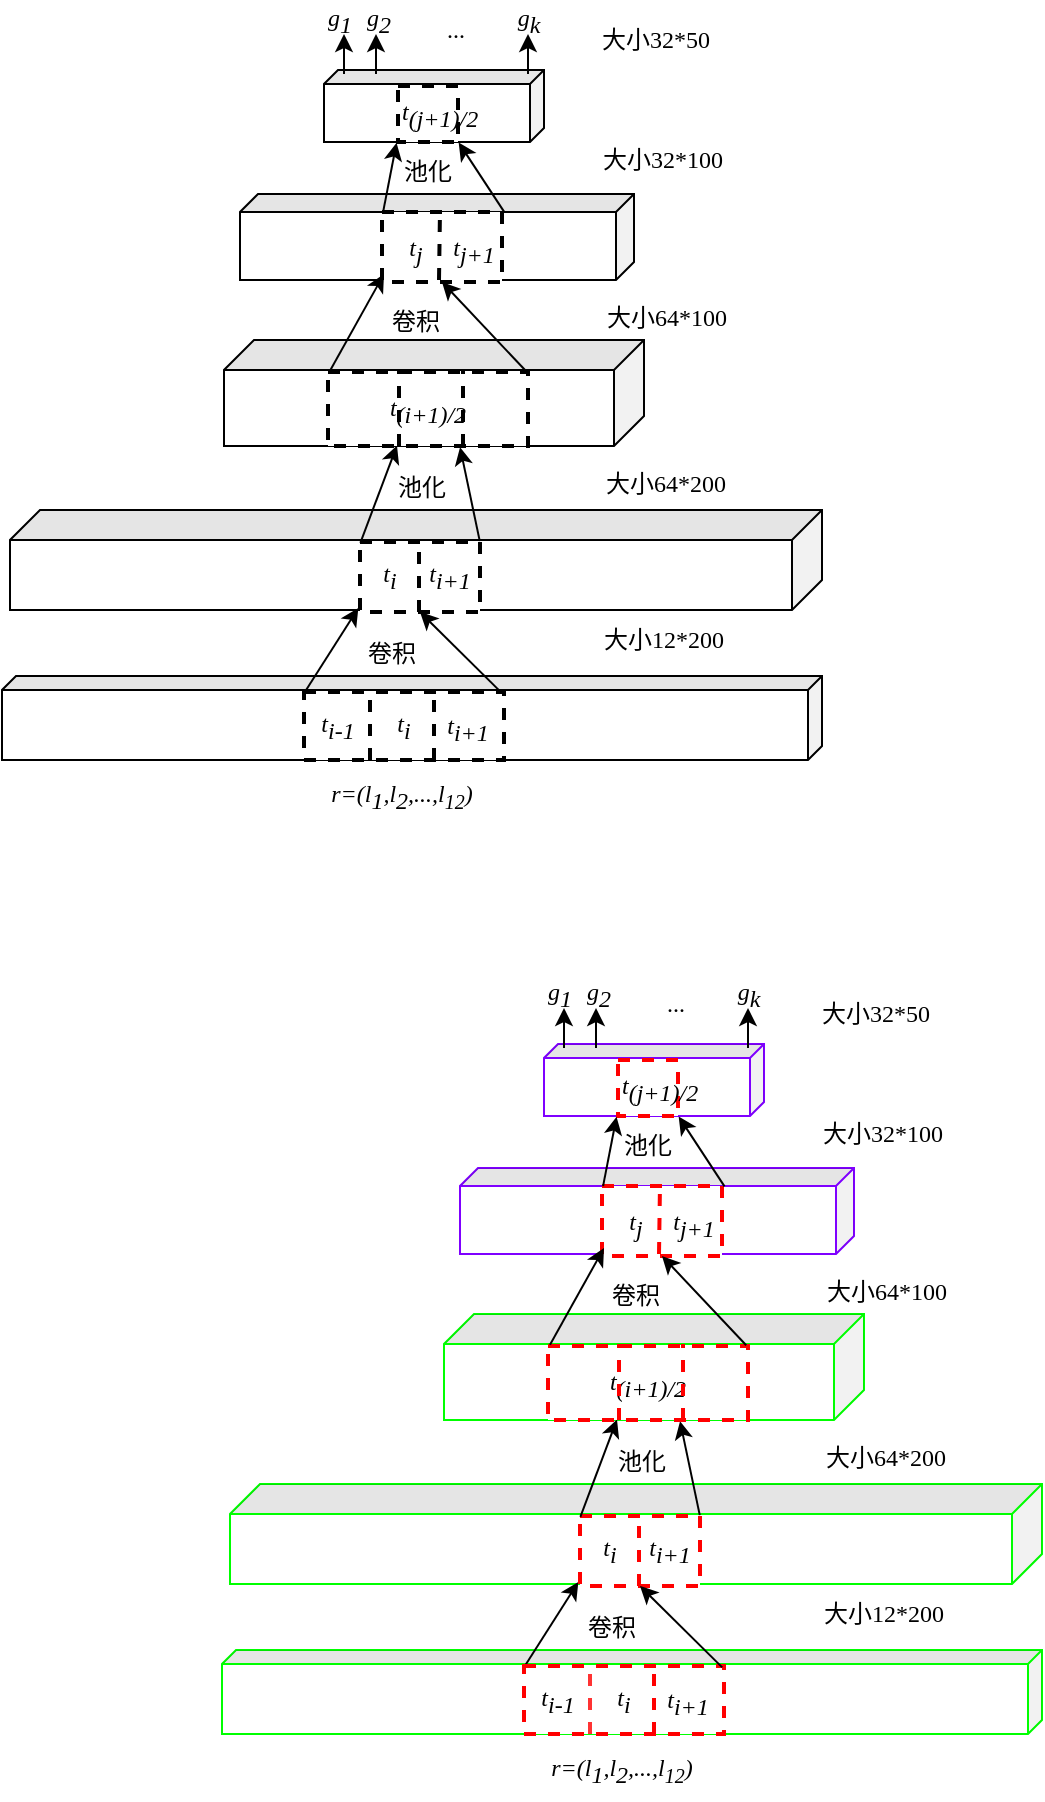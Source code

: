 <mxfile version="12.3.0" type="github" pages="1">
  <diagram id="xomN25JMLdnJ_QrAI-wc" name="Page-1">
    <mxGraphModel dx="760" dy="459" grid="1" gridSize="10" guides="1" tooltips="1" connect="1" arrows="1" fold="1" page="1" pageScale="1" pageWidth="827" pageHeight="1169" math="0" shadow="0">
      <root>
        <mxCell id="0"/>
        <mxCell id="1" parent="0"/>
        <mxCell id="jfBKxEfQu9cr7d7Tc6k2-1" value="" style="shape=cube;whiteSpace=wrap;html=1;boundedLbl=1;backgroundOutline=1;darkOpacity=0.05;darkOpacity2=0.1;direction=south;size=7;fontFamily=Times New Roman;strokeColor=#000000;fontSize=12;" parent="1" vertex="1">
          <mxGeometry x="190" y="591" width="410" height="42" as="geometry"/>
        </mxCell>
        <mxCell id="jfBKxEfQu9cr7d7Tc6k2-2" value="" style="shape=cube;whiteSpace=wrap;html=1;boundedLbl=1;backgroundOutline=1;darkOpacity=0.05;darkOpacity2=0.1;direction=south;size=15;fontFamily=Times New Roman;strokeColor=#000000;fontSize=12;" parent="1" vertex="1">
          <mxGeometry x="194" y="508" width="406" height="50" as="geometry"/>
        </mxCell>
        <mxCell id="jfBKxEfQu9cr7d7Tc6k2-3" value="" style="endArrow=classic;html=1;fontFamily=Times New Roman;exitX=-0.003;exitY=0.033;exitDx=0;exitDy=0;exitPerimeter=0;entryX=0.98;entryY=0.571;entryDx=0;entryDy=0;entryPerimeter=0;fontSize=12;strokeColor=#000000;" parent="1" edge="1" target="jfBKxEfQu9cr7d7Tc6k2-2" source="jfBKxEfQu9cr7d7Tc6k2-5">
          <mxGeometry width="50" height="50" relative="1" as="geometry">
            <mxPoint x="341.2" y="616.884" as="sourcePoint"/>
            <mxPoint x="370" y="569" as="targetPoint"/>
          </mxGeometry>
        </mxCell>
        <mxCell id="jfBKxEfQu9cr7d7Tc6k2-5" value="&lt;i style=&quot;font-size: 12px;&quot;&gt;t&lt;sub style=&quot;font-size: 12px;&quot;&gt;i&lt;/sub&gt;&lt;/i&gt;" style="rounded=0;whiteSpace=wrap;html=1;dashed=1;fontFamily=Times New Roman;fontSize=12;strokeColor=#000000;strokeWidth=2;" parent="1" vertex="1">
          <mxGeometry x="341" y="599" width="100" height="34" as="geometry"/>
        </mxCell>
        <mxCell id="jfBKxEfQu9cr7d7Tc6k2-18" value="&lt;font style=&quot;font-size: 12px;&quot;&gt;卷积&lt;/font&gt;" style="text;html=1;resizable=0;points=[];autosize=1;align=left;verticalAlign=top;spacingTop=-4;fontFamily=Times New Roman;fontSize=12;strokeColor=none;" parent="1" vertex="1">
          <mxGeometry x="371" y="570" width="40" height="10" as="geometry"/>
        </mxCell>
        <mxCell id="jfBKxEfQu9cr7d7Tc6k2-20" value="" style="shape=cube;whiteSpace=wrap;html=1;boundedLbl=1;backgroundOutline=1;darkOpacity=0.05;darkOpacity2=0.1;direction=south;size=15;fontFamily=Times New Roman;fontSize=12;strokeColor=#000000;" parent="1" vertex="1">
          <mxGeometry x="301" y="423" width="210" height="53" as="geometry"/>
        </mxCell>
        <mxCell id="jfBKxEfQu9cr7d7Tc6k2-22" value="" style="rounded=0;whiteSpace=wrap;html=1;dashed=1;fontFamily=Times New Roman;fontSize=12;strokeColor=#000000;strokeWidth=2;" parent="1" vertex="1">
          <mxGeometry x="369" y="524" width="60" height="35" as="geometry"/>
        </mxCell>
        <mxCell id="jfBKxEfQu9cr7d7Tc6k2-23" value="" style="endArrow=none;dashed=1;html=1;fontFamily=Times New Roman;fontSize=12;strokeColor=#000000;strokeWidth=2;" parent="1" edge="1">
          <mxGeometry width="50" height="50" relative="1" as="geometry">
            <mxPoint x="398.5" y="559" as="sourcePoint"/>
            <mxPoint x="398.5" y="524" as="targetPoint"/>
          </mxGeometry>
        </mxCell>
        <mxCell id="jfBKxEfQu9cr7d7Tc6k2-27" value="&lt;font style=&quot;font-size: 12px;&quot;&gt;池化&lt;/font&gt;" style="text;html=1;resizable=0;points=[];autosize=1;align=left;verticalAlign=top;spacingTop=-4;fontFamily=Times New Roman;fontSize=12;strokeColor=none;" parent="1" vertex="1">
          <mxGeometry x="385.5" y="487" width="40" height="10" as="geometry"/>
        </mxCell>
        <mxCell id="jfBKxEfQu9cr7d7Tc6k2-28" value="&lt;i style=&quot;font-size: 12px;&quot;&gt;t&lt;sub style=&quot;font-size: 12px;&quot;&gt;i-1&lt;/sub&gt;&lt;/i&gt;" style="text;html=1;strokeColor=none;fillColor=none;align=center;verticalAlign=middle;whiteSpace=wrap;rounded=0;dashed=1;fontFamily=Times New Roman;fontSize=12;" parent="1" vertex="1">
          <mxGeometry x="337.5" y="606" width="40" height="20" as="geometry"/>
        </mxCell>
        <mxCell id="jfBKxEfQu9cr7d7Tc6k2-34" value="&lt;i style=&quot;font-size: 12px;&quot;&gt;t&lt;sub style=&quot;font-size: 12px;&quot;&gt;i&lt;/sub&gt;&lt;/i&gt;" style="text;html=1;strokeColor=none;fillColor=none;align=center;verticalAlign=middle;whiteSpace=wrap;rounded=0;dashed=1;fontFamily=Times New Roman;fontSize=12;" parent="1" vertex="1">
          <mxGeometry x="379" y="531" width="10" height="20" as="geometry"/>
        </mxCell>
        <mxCell id="GcitMClPT5unUkETLewl-24" value="&lt;i style=&quot;font-size: 12px;&quot;&gt;t&lt;sub style=&quot;font-size: 12px;&quot;&gt;i+1&lt;/sub&gt;&lt;/i&gt;" style="text;html=1;strokeColor=none;fillColor=none;align=center;verticalAlign=middle;whiteSpace=wrap;rounded=0;dashed=1;fontFamily=Times New Roman;fontSize=12;" parent="1" vertex="1">
          <mxGeometry x="409" y="531" width="10" height="20" as="geometry"/>
        </mxCell>
        <mxCell id="jfBKxEfQu9cr7d7Tc6k2-53" value="&lt;font style=&quot;font-size: 12px&quot;&gt;&lt;font style=&quot;font-size: 12px&quot;&gt;&lt;i style=&quot;font-size: 12px&quot;&gt;&lt;span style=&quot;font-size: 12px&quot;&gt;&amp;nbsp;r=(l&lt;/span&gt;&lt;sub style=&quot;font-size: 12px&quot;&gt;1&lt;/sub&gt;&lt;span style=&quot;font-size: 12px&quot;&gt;,l&lt;/span&gt;&lt;sub style=&quot;font-size: 12px&quot;&gt;2&lt;/sub&gt;&lt;span style=&quot;font-size: 12px&quot;&gt;,...,l&lt;/span&gt;&lt;span style=&quot;font-size: 12px&quot;&gt;&lt;sub&gt;12&lt;/sub&gt;&lt;/span&gt;&lt;/i&gt;&lt;/font&gt;&lt;i style=&quot;font-size: 12px&quot;&gt;)&lt;/i&gt;&lt;/font&gt;" style="text;html=1;strokeColor=none;fillColor=none;align=center;verticalAlign=middle;whiteSpace=wrap;rounded=0;dashed=1;fontFamily=Times New Roman;fontSize=12;" parent="1" vertex="1">
          <mxGeometry x="293.5" y="635" width="189" height="31" as="geometry"/>
        </mxCell>
        <mxCell id="GcitMClPT5unUkETLewl-4" value="" style="endArrow=none;dashed=1;html=1;entryX=0.3;entryY=0;entryDx=0;entryDy=0;entryPerimeter=0;exitX=0.307;exitY=1.035;exitDx=0;exitDy=0;exitPerimeter=0;fontFamily=Times New Roman;fontSize=12;strokeColor=#000000;strokeWidth=2;" parent="1" edge="1">
          <mxGeometry width="50" height="50" relative="1" as="geometry">
            <mxPoint x="374" y="633" as="sourcePoint"/>
            <mxPoint x="374" y="598" as="targetPoint"/>
          </mxGeometry>
        </mxCell>
        <mxCell id="GcitMClPT5unUkETLewl-5" value="" style="endArrow=none;dashed=1;html=1;entryX=0.3;entryY=0;entryDx=0;entryDy=0;entryPerimeter=0;fontFamily=Times New Roman;fontSize=12;strokeColor=#000000;strokeWidth=2;" parent="1" edge="1">
          <mxGeometry width="50" height="50" relative="1" as="geometry">
            <mxPoint x="406" y="633" as="sourcePoint"/>
            <mxPoint x="406" y="598" as="targetPoint"/>
          </mxGeometry>
        </mxCell>
        <mxCell id="GcitMClPT5unUkETLewl-14" value="" style="endArrow=classic;html=1;fontFamily=Times New Roman;entryX=0.5;entryY=1;entryDx=0;entryDy=0;exitX=0.991;exitY=0.02;exitDx=0;exitDy=0;exitPerimeter=0;fontSize=12;strokeColor=#000000;" parent="1" source="jfBKxEfQu9cr7d7Tc6k2-5" target="jfBKxEfQu9cr7d7Tc6k2-22" edge="1">
          <mxGeometry width="50" height="50" relative="1" as="geometry">
            <mxPoint x="440" y="607" as="sourcePoint"/>
            <mxPoint x="381" y="579" as="targetPoint"/>
          </mxGeometry>
        </mxCell>
        <mxCell id="GcitMClPT5unUkETLewl-15" value="" style="endArrow=classic;html=1;fillColor=#ffffff;fontFamily=Times New Roman;fontSize=12;entryX=0.345;entryY=0.992;entryDx=0;entryDy=0;entryPerimeter=0;exitX=0.003;exitY=0.012;exitDx=0;exitDy=0;exitPerimeter=0;strokeColor=#000000;" parent="1" target="GcitMClPT5unUkETLewl-33" edge="1" source="jfBKxEfQu9cr7d7Tc6k2-22">
          <mxGeometry width="50" height="50" relative="1" as="geometry">
            <mxPoint x="369" y="526" as="sourcePoint"/>
            <mxPoint x="386" y="476" as="targetPoint"/>
          </mxGeometry>
        </mxCell>
        <mxCell id="GcitMClPT5unUkETLewl-16" value="" style="endArrow=classic;html=1;fillColor=#ffffff;fontFamily=Times New Roman;fontSize=12;entryX=1.011;entryY=0.438;entryDx=0;entryDy=0;entryPerimeter=0;exitX=0.998;exitY=-0.012;exitDx=0;exitDy=0;exitPerimeter=0;strokeColor=#000000;" parent="1" source="jfBKxEfQu9cr7d7Tc6k2-22" target="jfBKxEfQu9cr7d7Tc6k2-20" edge="1">
          <mxGeometry width="50" height="50" relative="1" as="geometry">
            <mxPoint x="520" y="516" as="sourcePoint"/>
            <mxPoint x="570" y="466" as="targetPoint"/>
          </mxGeometry>
        </mxCell>
        <mxCell id="GcitMClPT5unUkETLewl-26" value="&lt;i style=&quot;font-size: 12px;&quot;&gt;t&lt;sub style=&quot;font-size: 12px;&quot;&gt;i+1&lt;/sub&gt;&lt;/i&gt;" style="text;html=1;strokeColor=none;fillColor=none;align=center;verticalAlign=middle;whiteSpace=wrap;rounded=0;dashed=1;fontFamily=Times New Roman;fontSize=12;" parent="1" vertex="1">
          <mxGeometry x="418" y="607" width="10" height="20" as="geometry"/>
        </mxCell>
        <mxCell id="GcitMClPT5unUkETLewl-31" value="" style="shape=cube;whiteSpace=wrap;html=1;boundedLbl=1;backgroundOutline=1;darkOpacity=0.05;darkOpacity2=0.1;direction=south;size=9;fontFamily=Times New Roman;strokeColor=#000000;fontSize=12;" parent="1" vertex="1">
          <mxGeometry x="309" y="350" width="197" height="43" as="geometry"/>
        </mxCell>
        <mxCell id="GcitMClPT5unUkETLewl-32" value="" style="shape=cube;whiteSpace=wrap;html=1;boundedLbl=1;backgroundOutline=1;darkOpacity=0.05;darkOpacity2=0.1;direction=south;size=7;fontFamily=Times New Roman;strokeColor=#000000;fontSize=12;" parent="1" vertex="1">
          <mxGeometry x="351" y="288" width="110" height="36" as="geometry"/>
        </mxCell>
        <mxCell id="GcitMClPT5unUkETLewl-33" value="&lt;i style=&quot;font-size: 12px;&quot;&gt;t&lt;/i&gt;&lt;i style=&quot;font-size: 12px;&quot;&gt;&lt;sub style=&quot;font-size: 12px;&quot;&gt;(i+1)/2&lt;/sub&gt;&lt;/i&gt;" style="rounded=0;whiteSpace=wrap;html=1;dashed=1;fontFamily=Times New Roman;fontSize=12;strokeColor=#000000;strokeWidth=2;" parent="1" vertex="1">
          <mxGeometry x="353" y="439" width="100" height="37" as="geometry"/>
        </mxCell>
        <mxCell id="GcitMClPT5unUkETLewl-35" value="" style="endArrow=none;dashed=1;html=1;entryX=0.3;entryY=0;entryDx=0;entryDy=0;entryPerimeter=0;exitX=0.307;exitY=1.035;exitDx=0;exitDy=0;exitPerimeter=0;fontFamily=Times New Roman;fontSize=12;strokeColor=#000000;strokeWidth=2;" parent="1" edge="1">
          <mxGeometry width="50" height="50" relative="1" as="geometry">
            <mxPoint x="388.5" y="476" as="sourcePoint"/>
            <mxPoint x="388.5" y="438" as="targetPoint"/>
          </mxGeometry>
        </mxCell>
        <mxCell id="GcitMClPT5unUkETLewl-36" value="" style="endArrow=none;dashed=1;html=1;entryX=0.3;entryY=0;entryDx=0;entryDy=0;entryPerimeter=0;exitX=0.307;exitY=1.035;exitDx=0;exitDy=0;exitPerimeter=0;fontFamily=Times New Roman;fontSize=12;strokeColor=#000000;strokeWidth=2;" parent="1" edge="1">
          <mxGeometry width="50" height="50" relative="1" as="geometry">
            <mxPoint x="420.5" y="476" as="sourcePoint"/>
            <mxPoint x="420.5" y="438" as="targetPoint"/>
          </mxGeometry>
        </mxCell>
        <mxCell id="GcitMClPT5unUkETLewl-39" value="" style="rounded=0;whiteSpace=wrap;html=1;dashed=1;fontFamily=Times New Roman;fontSize=12;strokeColor=#000000;strokeWidth=2;" parent="1" vertex="1">
          <mxGeometry x="380" y="359" width="60" height="35" as="geometry"/>
        </mxCell>
        <mxCell id="GcitMClPT5unUkETLewl-40" value="" style="endArrow=none;dashed=1;html=1;exitX=0.307;exitY=1.035;exitDx=0;exitDy=0;exitPerimeter=0;fontFamily=Times New Roman;fontSize=12;strokeColor=#000000;strokeWidth=2;" parent="1" edge="1">
          <mxGeometry width="50" height="50" relative="1" as="geometry">
            <mxPoint x="408.5" y="393" as="sourcePoint"/>
            <mxPoint x="409" y="358" as="targetPoint"/>
          </mxGeometry>
        </mxCell>
        <mxCell id="GcitMClPT5unUkETLewl-42" value="" style="rounded=0;whiteSpace=wrap;html=1;dashed=1;fontFamily=Times New Roman;fontSize=12;strokeColor=#000000;strokeWidth=2;" parent="1" vertex="1">
          <mxGeometry x="388" y="296" width="30" height="28" as="geometry"/>
        </mxCell>
        <mxCell id="GcitMClPT5unUkETLewl-43" value="" style="endArrow=classic;html=1;strokeColor=#000000;strokeWidth=1;fillColor=#ffffff;fontFamily=Times New Roman;fontSize=12;exitX=0.01;exitY=-0.017;exitDx=0;exitDy=0;exitPerimeter=0;" parent="1" edge="1" source="GcitMClPT5unUkETLewl-33">
          <mxGeometry width="50" height="50" relative="1" as="geometry">
            <mxPoint x="355" y="453" as="sourcePoint"/>
            <mxPoint x="381" y="390" as="targetPoint"/>
          </mxGeometry>
        </mxCell>
        <mxCell id="GcitMClPT5unUkETLewl-44" value="" style="endArrow=classic;html=1;strokeColor=#000000;strokeWidth=1;fillColor=#ffffff;fontFamily=Times New Roman;fontSize=12;entryX=0.5;entryY=1;entryDx=0;entryDy=0;exitX=0.991;exitY=-0.01;exitDx=0;exitDy=0;exitPerimeter=0;" parent="1" source="GcitMClPT5unUkETLewl-33" target="GcitMClPT5unUkETLewl-39" edge="1">
          <mxGeometry width="50" height="50" relative="1" as="geometry">
            <mxPoint x="456" y="454" as="sourcePoint"/>
            <mxPoint x="260" y="390" as="targetPoint"/>
          </mxGeometry>
        </mxCell>
        <mxCell id="GcitMClPT5unUkETLewl-45" value="" style="endArrow=classic;html=1;strokeColor=#000000;strokeWidth=1;fillColor=#ffffff;fontFamily=Times New Roman;fontSize=12;exitX=0.009;exitY=0.001;exitDx=0;exitDy=0;exitPerimeter=0;entryX=-0.024;entryY=1.013;entryDx=0;entryDy=0;entryPerimeter=0;" parent="1" source="GcitMClPT5unUkETLewl-39" target="GcitMClPT5unUkETLewl-42" edge="1">
          <mxGeometry width="50" height="50" relative="1" as="geometry">
            <mxPoint x="510" y="360" as="sourcePoint"/>
            <mxPoint x="560" y="310" as="targetPoint"/>
          </mxGeometry>
        </mxCell>
        <mxCell id="GcitMClPT5unUkETLewl-46" value="" style="endArrow=classic;html=1;strokeColor=#000000;strokeWidth=1;fillColor=#ffffff;fontFamily=Times New Roman;fontSize=12;exitX=1.021;exitY=0.006;exitDx=0;exitDy=0;exitPerimeter=0;entryX=1.007;entryY=0.388;entryDx=0;entryDy=0;entryPerimeter=0;" parent="1" source="GcitMClPT5unUkETLewl-39" target="GcitMClPT5unUkETLewl-32" edge="1">
          <mxGeometry width="50" height="50" relative="1" as="geometry">
            <mxPoint x="560" y="400" as="sourcePoint"/>
            <mxPoint x="610" y="350" as="targetPoint"/>
          </mxGeometry>
        </mxCell>
        <mxCell id="GcitMClPT5unUkETLewl-47" value="&lt;font style=&quot;font-size: 12px;&quot;&gt;卷积&lt;/font&gt;" style="text;html=1;resizable=0;points=[];autosize=1;align=left;verticalAlign=top;spacingTop=-4;fontFamily=Times New Roman;fontSize=12;strokeColor=none;" parent="1" vertex="1">
          <mxGeometry x="382.5" y="404" width="40" height="10" as="geometry"/>
        </mxCell>
        <mxCell id="GcitMClPT5unUkETLewl-48" value="&lt;font style=&quot;font-size: 12px;&quot;&gt;池化&lt;/font&gt;" style="text;html=1;resizable=0;points=[];autosize=1;align=left;verticalAlign=top;spacingTop=-4;fontFamily=Times New Roman;fontSize=12;strokeColor=none;" parent="1" vertex="1">
          <mxGeometry x="388.5" y="329" width="40" height="10" as="geometry"/>
        </mxCell>
        <mxCell id="GcitMClPT5unUkETLewl-51" value="&lt;font style=&quot;font-size: 12px;&quot;&gt;大小64*200&lt;/font&gt;" style="text;html=1;strokeColor=none;fillColor=none;align=center;verticalAlign=middle;whiteSpace=wrap;rounded=0;shadow=0;glass=0;comic=0;labelBackgroundColor=none;fontFamily=Times New Roman;fontSize=12;" parent="1" vertex="1">
          <mxGeometry x="491" y="477.5" width="62" height="35" as="geometry"/>
        </mxCell>
        <mxCell id="GcitMClPT5unUkETLewl-53" value="&lt;i style=&quot;font-size: 12px;&quot;&gt;t&lt;sub style=&quot;font-size: 12px;&quot;&gt;j&lt;/sub&gt;&lt;/i&gt;" style="text;html=1;strokeColor=none;fillColor=none;align=center;verticalAlign=middle;whiteSpace=wrap;rounded=0;shadow=0;glass=0;comic=0;labelBackgroundColor=none;fontFamily=Times New Roman;fontSize=12;" parent="1" vertex="1">
          <mxGeometry x="381.5" y="367.5" width="30" height="20" as="geometry"/>
        </mxCell>
        <mxCell id="GcitMClPT5unUkETLewl-54" value="&lt;i style=&quot;font-size: 12px;&quot;&gt;t&lt;sub style=&quot;font-size: 12px;&quot;&gt;j+1&lt;/sub&gt;&lt;/i&gt;" style="text;html=1;strokeColor=none;fillColor=none;align=center;verticalAlign=middle;whiteSpace=wrap;rounded=0;shadow=0;glass=0;comic=0;labelBackgroundColor=none;fontFamily=Times New Roman;fontSize=12;" parent="1" vertex="1">
          <mxGeometry x="405.5" y="367.5" width="40" height="20" as="geometry"/>
        </mxCell>
        <mxCell id="GcitMClPT5unUkETLewl-55" value="&lt;i style=&quot;font-size: 12px;&quot;&gt;t&lt;sub style=&quot;font-size: 12px;&quot;&gt;(j+1)/2&lt;/sub&gt;&lt;/i&gt;" style="text;html=1;fontSize=12;fontFamily=Times New Roman;strokeColor=none;" parent="1" vertex="1">
          <mxGeometry x="388" y="295" width="50" height="38" as="geometry"/>
        </mxCell>
        <mxCell id="GcitMClPT5unUkETLewl-58" value="" style="endArrow=classic;html=1;strokeColor=#000000;strokeWidth=1;fillColor=#ffffff;fontFamily=Times New Roman;fontSize=12;" parent="1" edge="1">
          <mxGeometry width="50" height="50" relative="1" as="geometry">
            <mxPoint x="361" y="290" as="sourcePoint"/>
            <mxPoint x="361" y="270" as="targetPoint"/>
          </mxGeometry>
        </mxCell>
        <mxCell id="GcitMClPT5unUkETLewl-59" value="" style="endArrow=classic;html=1;strokeColor=#000000;strokeWidth=1;fillColor=#ffffff;fontFamily=Times New Roman;fontSize=12;" parent="1" edge="1">
          <mxGeometry width="50" height="50" relative="1" as="geometry">
            <mxPoint x="377.0" y="290" as="sourcePoint"/>
            <mxPoint x="377.0" y="270" as="targetPoint"/>
          </mxGeometry>
        </mxCell>
        <mxCell id="GcitMClPT5unUkETLewl-60" value="" style="endArrow=classic;html=1;strokeColor=#000000;strokeWidth=1;fillColor=#ffffff;fontFamily=Times New Roman;fontSize=12;" parent="1" edge="1">
          <mxGeometry width="50" height="50" relative="1" as="geometry">
            <mxPoint x="453.0" y="290" as="sourcePoint"/>
            <mxPoint x="453.0" y="270" as="targetPoint"/>
          </mxGeometry>
        </mxCell>
        <mxCell id="GcitMClPT5unUkETLewl-61" value="&lt;i style=&quot;font-size: 12px;&quot;&gt;g&lt;sub style=&quot;font-size: 12px;&quot;&gt;1&lt;/sub&gt;&lt;/i&gt;" style="text;html=1;strokeColor=none;fillColor=none;align=center;verticalAlign=middle;whiteSpace=wrap;rounded=0;shadow=0;glass=0;comic=0;labelBackgroundColor=none;fontFamily=Times New Roman;fontSize=12;" parent="1" vertex="1">
          <mxGeometry x="344" y="253" width="30" height="20" as="geometry"/>
        </mxCell>
        <mxCell id="GcitMClPT5unUkETLewl-62" value="&lt;i style=&quot;font-size: 12px;&quot;&gt;g&lt;sub style=&quot;font-size: 12px;&quot;&gt;2&lt;br style=&quot;font-size: 12px;&quot;&gt;&lt;/sub&gt;&lt;/i&gt;" style="text;html=1;strokeColor=none;fillColor=none;align=center;verticalAlign=middle;whiteSpace=wrap;rounded=0;shadow=0;glass=0;comic=0;labelBackgroundColor=none;fontFamily=Times New Roman;fontSize=12;" parent="1" vertex="1">
          <mxGeometry x="369" y="253" width="19" height="20" as="geometry"/>
        </mxCell>
        <mxCell id="GcitMClPT5unUkETLewl-64" value="&lt;i style=&quot;font-size: 12px;&quot;&gt;g&lt;sub style=&quot;font-size: 12px;&quot;&gt;k&lt;br style=&quot;font-size: 12px;&quot;&gt;&lt;/sub&gt;&lt;/i&gt;" style="text;html=1;strokeColor=none;fillColor=none;align=center;verticalAlign=middle;whiteSpace=wrap;rounded=0;shadow=0;glass=0;comic=0;labelBackgroundColor=none;fontFamily=Times New Roman;fontSize=12;" parent="1" vertex="1">
          <mxGeometry x="444.5" y="253" width="17" height="20" as="geometry"/>
        </mxCell>
        <mxCell id="GcitMClPT5unUkETLewl-66" value="&lt;font style=&quot;font-size: 12px;&quot;&gt;...&lt;/font&gt;" style="text;html=1;strokeColor=none;fillColor=none;align=center;verticalAlign=middle;whiteSpace=wrap;rounded=0;shadow=0;glass=0;comic=0;labelBackgroundColor=none;fontFamily=Times New Roman;fontSize=12;" parent="1" vertex="1">
          <mxGeometry x="401.5" y="260" width="30" height="15" as="geometry"/>
        </mxCell>
        <mxCell id="GcitMClPT5unUkETLewl-67" value="&lt;font style=&quot;font-size: 12px;&quot;&gt;大小12*200&lt;/font&gt;" style="text;html=1;fontSize=12;fontFamily=Times New Roman;strokeColor=none;" parent="1" vertex="1">
          <mxGeometry x="489" y="559" width="68" height="25" as="geometry"/>
        </mxCell>
        <mxCell id="GcitMClPT5unUkETLewl-68" value="&lt;font style=&quot;font-size: 12px;&quot;&gt;大小64*100&lt;/font&gt;" style="text;html=1;strokeColor=none;fillColor=none;align=center;verticalAlign=middle;whiteSpace=wrap;rounded=0;shadow=0;glass=0;comic=0;labelBackgroundColor=none;fontFamily=Times New Roman;fontSize=12;" parent="1" vertex="1">
          <mxGeometry x="473.5" y="394" width="97" height="35" as="geometry"/>
        </mxCell>
        <mxCell id="GcitMClPT5unUkETLewl-69" value="&lt;font style=&quot;font-size: 12px;&quot;&gt;大小32*100&lt;/font&gt;" style="text;html=1;strokeColor=none;fillColor=none;align=center;verticalAlign=middle;whiteSpace=wrap;rounded=0;shadow=0;glass=0;comic=0;labelBackgroundColor=none;fontFamily=Times New Roman;fontSize=12;" parent="1" vertex="1">
          <mxGeometry x="471.5" y="315" width="97" height="35" as="geometry"/>
        </mxCell>
        <mxCell id="GcitMClPT5unUkETLewl-70" value="&lt;font style=&quot;font-size: 12px;&quot;&gt;大小32*50&lt;/font&gt;" style="text;html=1;strokeColor=none;fillColor=none;align=center;verticalAlign=middle;whiteSpace=wrap;rounded=0;shadow=0;glass=0;comic=0;labelBackgroundColor=none;fontFamily=Times New Roman;fontSize=12;" parent="1" vertex="1">
          <mxGeometry x="485.5" y="255.5" width="62" height="35" as="geometry"/>
        </mxCell>
        <mxCell id="2TXswu2r6WJ3RSh1Z9Y_-97" value="" style="shape=cube;whiteSpace=wrap;html=1;boundedLbl=1;backgroundOutline=1;darkOpacity=0.05;darkOpacity2=0.1;direction=south;size=7;fontFamily=Times New Roman;strokeColor=#00FF00;fontSize=12;" vertex="1" parent="1">
          <mxGeometry x="300" y="1078" width="410" height="42" as="geometry"/>
        </mxCell>
        <mxCell id="2TXswu2r6WJ3RSh1Z9Y_-98" value="" style="shape=cube;whiteSpace=wrap;html=1;boundedLbl=1;backgroundOutline=1;darkOpacity=0.05;darkOpacity2=0.1;direction=south;size=15;fontFamily=Times New Roman;strokeColor=#00FF00;fontSize=12;" vertex="1" parent="1">
          <mxGeometry x="304" y="995" width="406" height="50" as="geometry"/>
        </mxCell>
        <mxCell id="2TXswu2r6WJ3RSh1Z9Y_-99" value="" style="endArrow=classic;html=1;fontFamily=Times New Roman;exitX=-0.003;exitY=0.033;exitDx=0;exitDy=0;exitPerimeter=0;entryX=0.98;entryY=0.571;entryDx=0;entryDy=0;entryPerimeter=0;fontSize=12;" edge="1" parent="1" source="2TXswu2r6WJ3RSh1Z9Y_-100" target="2TXswu2r6WJ3RSh1Z9Y_-98">
          <mxGeometry width="50" height="50" relative="1" as="geometry">
            <mxPoint x="451.2" y="1103.884" as="sourcePoint"/>
            <mxPoint x="480" y="1056" as="targetPoint"/>
          </mxGeometry>
        </mxCell>
        <mxCell id="2TXswu2r6WJ3RSh1Z9Y_-100" value="&lt;i style=&quot;font-size: 12px;&quot;&gt;t&lt;sub style=&quot;font-size: 12px;&quot;&gt;i&lt;/sub&gt;&lt;/i&gt;" style="rounded=0;whiteSpace=wrap;html=1;dashed=1;fontFamily=Times New Roman;fontSize=12;strokeColor=#FF0000;strokeWidth=2;" vertex="1" parent="1">
          <mxGeometry x="451" y="1086" width="100" height="34" as="geometry"/>
        </mxCell>
        <mxCell id="2TXswu2r6WJ3RSh1Z9Y_-101" value="&lt;font style=&quot;font-size: 12px;&quot;&gt;卷积&lt;/font&gt;" style="text;html=1;resizable=0;points=[];autosize=1;align=left;verticalAlign=top;spacingTop=-4;fontFamily=Times New Roman;fontSize=12;" vertex="1" parent="1">
          <mxGeometry x="481" y="1057" width="40" height="10" as="geometry"/>
        </mxCell>
        <mxCell id="2TXswu2r6WJ3RSh1Z9Y_-102" value="" style="shape=cube;whiteSpace=wrap;html=1;boundedLbl=1;backgroundOutline=1;darkOpacity=0.05;darkOpacity2=0.1;direction=south;size=15;fontFamily=Times New Roman;fontSize=12;strokeColor=#00FF00;" vertex="1" parent="1">
          <mxGeometry x="411" y="910" width="210" height="53" as="geometry"/>
        </mxCell>
        <mxCell id="2TXswu2r6WJ3RSh1Z9Y_-103" value="" style="rounded=0;whiteSpace=wrap;html=1;dashed=1;fontFamily=Times New Roman;fontSize=12;strokeColor=#FF0000;strokeWidth=2;" vertex="1" parent="1">
          <mxGeometry x="479" y="1011" width="60" height="35" as="geometry"/>
        </mxCell>
        <mxCell id="2TXswu2r6WJ3RSh1Z9Y_-104" value="" style="endArrow=none;dashed=1;html=1;fontFamily=Times New Roman;fontSize=12;strokeColor=#FF0000;strokeWidth=2;" edge="1" parent="1">
          <mxGeometry width="50" height="50" relative="1" as="geometry">
            <mxPoint x="508.5" y="1046" as="sourcePoint"/>
            <mxPoint x="508.5" y="1011" as="targetPoint"/>
          </mxGeometry>
        </mxCell>
        <mxCell id="2TXswu2r6WJ3RSh1Z9Y_-105" value="&lt;font style=&quot;font-size: 12px;&quot;&gt;池化&lt;/font&gt;" style="text;html=1;resizable=0;points=[];autosize=1;align=left;verticalAlign=top;spacingTop=-4;fontFamily=Times New Roman;fontSize=12;" vertex="1" parent="1">
          <mxGeometry x="495.5" y="974" width="40" height="10" as="geometry"/>
        </mxCell>
        <mxCell id="2TXswu2r6WJ3RSh1Z9Y_-106" value="&lt;i style=&quot;font-size: 12px;&quot;&gt;t&lt;sub style=&quot;font-size: 12px;&quot;&gt;i-1&lt;/sub&gt;&lt;/i&gt;" style="text;html=1;strokeColor=none;fillColor=none;align=center;verticalAlign=middle;whiteSpace=wrap;rounded=0;dashed=1;fontFamily=Times New Roman;fontSize=12;" vertex="1" parent="1">
          <mxGeometry x="447.5" y="1093" width="40" height="20" as="geometry"/>
        </mxCell>
        <mxCell id="2TXswu2r6WJ3RSh1Z9Y_-107" value="&lt;i style=&quot;font-size: 12px;&quot;&gt;t&lt;sub style=&quot;font-size: 12px;&quot;&gt;i&lt;/sub&gt;&lt;/i&gt;" style="text;html=1;strokeColor=none;fillColor=none;align=center;verticalAlign=middle;whiteSpace=wrap;rounded=0;dashed=1;fontFamily=Times New Roman;fontSize=12;" vertex="1" parent="1">
          <mxGeometry x="489" y="1018" width="10" height="20" as="geometry"/>
        </mxCell>
        <mxCell id="2TXswu2r6WJ3RSh1Z9Y_-108" value="&lt;i style=&quot;font-size: 12px;&quot;&gt;t&lt;sub style=&quot;font-size: 12px;&quot;&gt;i+1&lt;/sub&gt;&lt;/i&gt;" style="text;html=1;strokeColor=none;fillColor=none;align=center;verticalAlign=middle;whiteSpace=wrap;rounded=0;dashed=1;fontFamily=Times New Roman;fontSize=12;" vertex="1" parent="1">
          <mxGeometry x="519" y="1018" width="10" height="20" as="geometry"/>
        </mxCell>
        <mxCell id="2TXswu2r6WJ3RSh1Z9Y_-109" value="&lt;font style=&quot;font-size: 12px&quot;&gt;&lt;font style=&quot;font-size: 12px&quot;&gt;&lt;i style=&quot;font-size: 12px&quot;&gt;&lt;span style=&quot;font-size: 12px&quot;&gt;&amp;nbsp;r=(l&lt;/span&gt;&lt;sub style=&quot;font-size: 12px&quot;&gt;1&lt;/sub&gt;&lt;span style=&quot;font-size: 12px&quot;&gt;,l&lt;/span&gt;&lt;sub style=&quot;font-size: 12px&quot;&gt;2&lt;/sub&gt;&lt;span style=&quot;font-size: 12px&quot;&gt;,...,l&lt;/span&gt;&lt;span style=&quot;font-size: 12px&quot;&gt;&lt;sub&gt;12&lt;/sub&gt;&lt;/span&gt;&lt;/i&gt;&lt;/font&gt;&lt;i style=&quot;font-size: 12px&quot;&gt;)&lt;/i&gt;&lt;/font&gt;" style="text;html=1;strokeColor=none;fillColor=none;align=center;verticalAlign=middle;whiteSpace=wrap;rounded=0;dashed=1;fontFamily=Times New Roman;fontSize=12;" vertex="1" parent="1">
          <mxGeometry x="403.5" y="1122" width="189" height="31" as="geometry"/>
        </mxCell>
        <mxCell id="2TXswu2r6WJ3RSh1Z9Y_-110" value="" style="endArrow=none;dashed=1;html=1;entryX=0.3;entryY=0;entryDx=0;entryDy=0;entryPerimeter=0;exitX=0.307;exitY=1.035;exitDx=0;exitDy=0;exitPerimeter=0;fontFamily=Times New Roman;fontSize=12;strokeColor=#FF3333;strokeWidth=2;" edge="1" parent="1">
          <mxGeometry width="50" height="50" relative="1" as="geometry">
            <mxPoint x="484" y="1120" as="sourcePoint"/>
            <mxPoint x="484" y="1085" as="targetPoint"/>
          </mxGeometry>
        </mxCell>
        <mxCell id="2TXswu2r6WJ3RSh1Z9Y_-111" value="" style="endArrow=none;dashed=1;html=1;entryX=0.3;entryY=0;entryDx=0;entryDy=0;entryPerimeter=0;fontFamily=Times New Roman;fontSize=12;strokeColor=#FF0000;strokeWidth=2;" edge="1" parent="1">
          <mxGeometry width="50" height="50" relative="1" as="geometry">
            <mxPoint x="516" y="1120" as="sourcePoint"/>
            <mxPoint x="516" y="1085" as="targetPoint"/>
          </mxGeometry>
        </mxCell>
        <mxCell id="2TXswu2r6WJ3RSh1Z9Y_-112" value="" style="endArrow=classic;html=1;fontFamily=Times New Roman;entryX=0.5;entryY=1;entryDx=0;entryDy=0;exitX=0.991;exitY=0.02;exitDx=0;exitDy=0;exitPerimeter=0;fontSize=12;" edge="1" parent="1" source="2TXswu2r6WJ3RSh1Z9Y_-100" target="2TXswu2r6WJ3RSh1Z9Y_-103">
          <mxGeometry width="50" height="50" relative="1" as="geometry">
            <mxPoint x="550" y="1094" as="sourcePoint"/>
            <mxPoint x="491" y="1066" as="targetPoint"/>
          </mxGeometry>
        </mxCell>
        <mxCell id="2TXswu2r6WJ3RSh1Z9Y_-113" value="" style="endArrow=classic;html=1;fillColor=#ffffff;fontFamily=Times New Roman;fontSize=12;entryX=0.345;entryY=0.992;entryDx=0;entryDy=0;entryPerimeter=0;exitX=0.003;exitY=0.012;exitDx=0;exitDy=0;exitPerimeter=0;" edge="1" parent="1" source="2TXswu2r6WJ3RSh1Z9Y_-103" target="2TXswu2r6WJ3RSh1Z9Y_-118">
          <mxGeometry width="50" height="50" relative="1" as="geometry">
            <mxPoint x="479" y="1013" as="sourcePoint"/>
            <mxPoint x="496" y="963" as="targetPoint"/>
          </mxGeometry>
        </mxCell>
        <mxCell id="2TXswu2r6WJ3RSh1Z9Y_-114" value="" style="endArrow=classic;html=1;fillColor=#ffffff;fontFamily=Times New Roman;fontSize=12;entryX=1.011;entryY=0.438;entryDx=0;entryDy=0;entryPerimeter=0;exitX=0.998;exitY=-0.012;exitDx=0;exitDy=0;exitPerimeter=0;" edge="1" parent="1" source="2TXswu2r6WJ3RSh1Z9Y_-103" target="2TXswu2r6WJ3RSh1Z9Y_-102">
          <mxGeometry width="50" height="50" relative="1" as="geometry">
            <mxPoint x="630" y="1003" as="sourcePoint"/>
            <mxPoint x="680" y="953" as="targetPoint"/>
          </mxGeometry>
        </mxCell>
        <mxCell id="2TXswu2r6WJ3RSh1Z9Y_-115" value="&lt;i style=&quot;font-size: 12px;&quot;&gt;t&lt;sub style=&quot;font-size: 12px;&quot;&gt;i+1&lt;/sub&gt;&lt;/i&gt;" style="text;html=1;strokeColor=none;fillColor=none;align=center;verticalAlign=middle;whiteSpace=wrap;rounded=0;dashed=1;fontFamily=Times New Roman;fontSize=12;" vertex="1" parent="1">
          <mxGeometry x="528" y="1094" width="10" height="20" as="geometry"/>
        </mxCell>
        <mxCell id="2TXswu2r6WJ3RSh1Z9Y_-116" value="" style="shape=cube;whiteSpace=wrap;html=1;boundedLbl=1;backgroundOutline=1;darkOpacity=0.05;darkOpacity2=0.1;direction=south;size=9;fontFamily=Times New Roman;strokeColor=#7F00FF;fontSize=12;" vertex="1" parent="1">
          <mxGeometry x="419" y="837" width="197" height="43" as="geometry"/>
        </mxCell>
        <mxCell id="2TXswu2r6WJ3RSh1Z9Y_-117" value="" style="shape=cube;whiteSpace=wrap;html=1;boundedLbl=1;backgroundOutline=1;darkOpacity=0.05;darkOpacity2=0.1;direction=south;size=7;fontFamily=Times New Roman;strokeColor=#7F00FF;fontSize=12;" vertex="1" parent="1">
          <mxGeometry x="461" y="775" width="110" height="36" as="geometry"/>
        </mxCell>
        <mxCell id="2TXswu2r6WJ3RSh1Z9Y_-118" value="&lt;i style=&quot;font-size: 12px;&quot;&gt;t&lt;/i&gt;&lt;i style=&quot;font-size: 12px;&quot;&gt;&lt;sub style=&quot;font-size: 12px;&quot;&gt;(i+1)/2&lt;/sub&gt;&lt;/i&gt;" style="rounded=0;whiteSpace=wrap;html=1;dashed=1;fontFamily=Times New Roman;fontSize=12;strokeColor=#FF0000;strokeWidth=2;" vertex="1" parent="1">
          <mxGeometry x="463" y="926" width="100" height="37" as="geometry"/>
        </mxCell>
        <mxCell id="2TXswu2r6WJ3RSh1Z9Y_-119" value="" style="endArrow=none;dashed=1;html=1;entryX=0.3;entryY=0;entryDx=0;entryDy=0;entryPerimeter=0;exitX=0.307;exitY=1.035;exitDx=0;exitDy=0;exitPerimeter=0;fontFamily=Times New Roman;fontSize=12;strokeColor=#FF0000;strokeWidth=2;" edge="1" parent="1">
          <mxGeometry width="50" height="50" relative="1" as="geometry">
            <mxPoint x="498.5" y="963" as="sourcePoint"/>
            <mxPoint x="498.5" y="925" as="targetPoint"/>
          </mxGeometry>
        </mxCell>
        <mxCell id="2TXswu2r6WJ3RSh1Z9Y_-120" value="" style="endArrow=none;dashed=1;html=1;entryX=0.3;entryY=0;entryDx=0;entryDy=0;entryPerimeter=0;exitX=0.307;exitY=1.035;exitDx=0;exitDy=0;exitPerimeter=0;fontFamily=Times New Roman;fontSize=12;strokeColor=#FF0000;strokeWidth=2;" edge="1" parent="1">
          <mxGeometry width="50" height="50" relative="1" as="geometry">
            <mxPoint x="530.5" y="963" as="sourcePoint"/>
            <mxPoint x="530.5" y="925" as="targetPoint"/>
          </mxGeometry>
        </mxCell>
        <mxCell id="2TXswu2r6WJ3RSh1Z9Y_-121" value="" style="rounded=0;whiteSpace=wrap;html=1;dashed=1;fontFamily=Times New Roman;fontSize=12;strokeColor=#FF0000;strokeWidth=2;" vertex="1" parent="1">
          <mxGeometry x="490" y="846" width="60" height="35" as="geometry"/>
        </mxCell>
        <mxCell id="2TXswu2r6WJ3RSh1Z9Y_-122" value="" style="endArrow=none;dashed=1;html=1;exitX=0.307;exitY=1.035;exitDx=0;exitDy=0;exitPerimeter=0;fontFamily=Times New Roman;fontSize=12;strokeColor=#FF0000;strokeWidth=2;" edge="1" parent="1">
          <mxGeometry width="50" height="50" relative="1" as="geometry">
            <mxPoint x="518.5" y="880" as="sourcePoint"/>
            <mxPoint x="519" y="845" as="targetPoint"/>
          </mxGeometry>
        </mxCell>
        <mxCell id="2TXswu2r6WJ3RSh1Z9Y_-123" value="" style="rounded=0;whiteSpace=wrap;html=1;dashed=1;fontFamily=Times New Roman;fontSize=12;strokeColor=#FF0000;strokeWidth=2;" vertex="1" parent="1">
          <mxGeometry x="498" y="783" width="30" height="28" as="geometry"/>
        </mxCell>
        <mxCell id="2TXswu2r6WJ3RSh1Z9Y_-124" value="" style="endArrow=classic;html=1;strokeColor=#000000;strokeWidth=1;fillColor=#ffffff;fontFamily=Times New Roman;fontSize=12;exitX=0.01;exitY=-0.017;exitDx=0;exitDy=0;exitPerimeter=0;" edge="1" parent="1" source="2TXswu2r6WJ3RSh1Z9Y_-118">
          <mxGeometry width="50" height="50" relative="1" as="geometry">
            <mxPoint x="465" y="940" as="sourcePoint"/>
            <mxPoint x="491" y="877" as="targetPoint"/>
          </mxGeometry>
        </mxCell>
        <mxCell id="2TXswu2r6WJ3RSh1Z9Y_-125" value="" style="endArrow=classic;html=1;strokeColor=#000000;strokeWidth=1;fillColor=#ffffff;fontFamily=Times New Roman;fontSize=12;entryX=0.5;entryY=1;entryDx=0;entryDy=0;exitX=0.991;exitY=-0.01;exitDx=0;exitDy=0;exitPerimeter=0;" edge="1" parent="1" source="2TXswu2r6WJ3RSh1Z9Y_-118" target="2TXswu2r6WJ3RSh1Z9Y_-121">
          <mxGeometry width="50" height="50" relative="1" as="geometry">
            <mxPoint x="566" y="941" as="sourcePoint"/>
            <mxPoint x="370" y="877" as="targetPoint"/>
          </mxGeometry>
        </mxCell>
        <mxCell id="2TXswu2r6WJ3RSh1Z9Y_-126" value="" style="endArrow=classic;html=1;strokeColor=#000000;strokeWidth=1;fillColor=#ffffff;fontFamily=Times New Roman;fontSize=12;exitX=0.009;exitY=0.001;exitDx=0;exitDy=0;exitPerimeter=0;entryX=-0.024;entryY=1.013;entryDx=0;entryDy=0;entryPerimeter=0;" edge="1" parent="1" source="2TXswu2r6WJ3RSh1Z9Y_-121" target="2TXswu2r6WJ3RSh1Z9Y_-123">
          <mxGeometry width="50" height="50" relative="1" as="geometry">
            <mxPoint x="620" y="847" as="sourcePoint"/>
            <mxPoint x="670" y="797" as="targetPoint"/>
          </mxGeometry>
        </mxCell>
        <mxCell id="2TXswu2r6WJ3RSh1Z9Y_-127" value="" style="endArrow=classic;html=1;strokeColor=#000000;strokeWidth=1;fillColor=#ffffff;fontFamily=Times New Roman;fontSize=12;exitX=1.021;exitY=0.006;exitDx=0;exitDy=0;exitPerimeter=0;entryX=1.007;entryY=0.388;entryDx=0;entryDy=0;entryPerimeter=0;" edge="1" parent="1" source="2TXswu2r6WJ3RSh1Z9Y_-121" target="2TXswu2r6WJ3RSh1Z9Y_-117">
          <mxGeometry width="50" height="50" relative="1" as="geometry">
            <mxPoint x="670" y="887" as="sourcePoint"/>
            <mxPoint x="720" y="837" as="targetPoint"/>
          </mxGeometry>
        </mxCell>
        <mxCell id="2TXswu2r6WJ3RSh1Z9Y_-128" value="&lt;font style=&quot;font-size: 12px;&quot;&gt;卷积&lt;/font&gt;" style="text;html=1;resizable=0;points=[];autosize=1;align=left;verticalAlign=top;spacingTop=-4;fontFamily=Times New Roman;fontSize=12;" vertex="1" parent="1">
          <mxGeometry x="492.5" y="891" width="40" height="10" as="geometry"/>
        </mxCell>
        <mxCell id="2TXswu2r6WJ3RSh1Z9Y_-129" value="&lt;font style=&quot;font-size: 12px;&quot;&gt;池化&lt;/font&gt;" style="text;html=1;resizable=0;points=[];autosize=1;align=left;verticalAlign=top;spacingTop=-4;fontFamily=Times New Roman;fontSize=12;" vertex="1" parent="1">
          <mxGeometry x="498.5" y="816" width="40" height="10" as="geometry"/>
        </mxCell>
        <mxCell id="2TXswu2r6WJ3RSh1Z9Y_-130" value="&lt;font style=&quot;font-size: 12px;&quot;&gt;大小64*200&lt;/font&gt;" style="text;html=1;strokeColor=none;fillColor=none;align=center;verticalAlign=middle;whiteSpace=wrap;rounded=0;shadow=0;glass=0;comic=0;labelBackgroundColor=none;fontFamily=Times New Roman;fontSize=12;" vertex="1" parent="1">
          <mxGeometry x="601" y="964.5" width="62" height="35" as="geometry"/>
        </mxCell>
        <mxCell id="2TXswu2r6WJ3RSh1Z9Y_-131" value="&lt;i style=&quot;font-size: 12px;&quot;&gt;t&lt;sub style=&quot;font-size: 12px;&quot;&gt;j&lt;/sub&gt;&lt;/i&gt;" style="text;html=1;strokeColor=none;fillColor=none;align=center;verticalAlign=middle;whiteSpace=wrap;rounded=0;shadow=0;glass=0;comic=0;labelBackgroundColor=none;fontFamily=Times New Roman;fontSize=12;" vertex="1" parent="1">
          <mxGeometry x="491.5" y="854.5" width="30" height="20" as="geometry"/>
        </mxCell>
        <mxCell id="2TXswu2r6WJ3RSh1Z9Y_-132" value="&lt;i style=&quot;font-size: 12px;&quot;&gt;t&lt;sub style=&quot;font-size: 12px;&quot;&gt;j+1&lt;/sub&gt;&lt;/i&gt;" style="text;html=1;strokeColor=none;fillColor=none;align=center;verticalAlign=middle;whiteSpace=wrap;rounded=0;shadow=0;glass=0;comic=0;labelBackgroundColor=none;fontFamily=Times New Roman;fontSize=12;" vertex="1" parent="1">
          <mxGeometry x="515.5" y="854.5" width="40" height="20" as="geometry"/>
        </mxCell>
        <mxCell id="2TXswu2r6WJ3RSh1Z9Y_-133" value="&lt;i style=&quot;font-size: 12px;&quot;&gt;t&lt;sub style=&quot;font-size: 12px;&quot;&gt;(j+1)/2&lt;/sub&gt;&lt;/i&gt;" style="text;html=1;fontSize=12;fontFamily=Times New Roman;" vertex="1" parent="1">
          <mxGeometry x="498" y="782" width="50" height="38" as="geometry"/>
        </mxCell>
        <mxCell id="2TXswu2r6WJ3RSh1Z9Y_-134" value="" style="endArrow=classic;html=1;strokeColor=#000000;strokeWidth=1;fillColor=#ffffff;fontFamily=Times New Roman;fontSize=12;" edge="1" parent="1">
          <mxGeometry width="50" height="50" relative="1" as="geometry">
            <mxPoint x="471" y="777" as="sourcePoint"/>
            <mxPoint x="471" y="757" as="targetPoint"/>
          </mxGeometry>
        </mxCell>
        <mxCell id="2TXswu2r6WJ3RSh1Z9Y_-135" value="" style="endArrow=classic;html=1;strokeColor=#000000;strokeWidth=1;fillColor=#ffffff;fontFamily=Times New Roman;fontSize=12;" edge="1" parent="1">
          <mxGeometry width="50" height="50" relative="1" as="geometry">
            <mxPoint x="487.0" y="777" as="sourcePoint"/>
            <mxPoint x="487.0" y="757" as="targetPoint"/>
          </mxGeometry>
        </mxCell>
        <mxCell id="2TXswu2r6WJ3RSh1Z9Y_-136" value="" style="endArrow=classic;html=1;strokeColor=#000000;strokeWidth=1;fillColor=#ffffff;fontFamily=Times New Roman;fontSize=12;" edge="1" parent="1">
          <mxGeometry width="50" height="50" relative="1" as="geometry">
            <mxPoint x="563.0" y="777" as="sourcePoint"/>
            <mxPoint x="563.0" y="757" as="targetPoint"/>
          </mxGeometry>
        </mxCell>
        <mxCell id="2TXswu2r6WJ3RSh1Z9Y_-137" value="&lt;i style=&quot;font-size: 12px;&quot;&gt;g&lt;sub style=&quot;font-size: 12px;&quot;&gt;1&lt;/sub&gt;&lt;/i&gt;" style="text;html=1;strokeColor=none;fillColor=none;align=center;verticalAlign=middle;whiteSpace=wrap;rounded=0;shadow=0;glass=0;comic=0;labelBackgroundColor=none;fontFamily=Times New Roman;fontSize=12;" vertex="1" parent="1">
          <mxGeometry x="454" y="740" width="30" height="20" as="geometry"/>
        </mxCell>
        <mxCell id="2TXswu2r6WJ3RSh1Z9Y_-138" value="&lt;i style=&quot;font-size: 12px;&quot;&gt;g&lt;sub style=&quot;font-size: 12px;&quot;&gt;2&lt;br style=&quot;font-size: 12px;&quot;&gt;&lt;/sub&gt;&lt;/i&gt;" style="text;html=1;strokeColor=none;fillColor=none;align=center;verticalAlign=middle;whiteSpace=wrap;rounded=0;shadow=0;glass=0;comic=0;labelBackgroundColor=none;fontFamily=Times New Roman;fontSize=12;" vertex="1" parent="1">
          <mxGeometry x="479" y="740" width="19" height="20" as="geometry"/>
        </mxCell>
        <mxCell id="2TXswu2r6WJ3RSh1Z9Y_-139" value="&lt;i style=&quot;font-size: 12px;&quot;&gt;g&lt;sub style=&quot;font-size: 12px;&quot;&gt;k&lt;br style=&quot;font-size: 12px;&quot;&gt;&lt;/sub&gt;&lt;/i&gt;" style="text;html=1;strokeColor=none;fillColor=none;align=center;verticalAlign=middle;whiteSpace=wrap;rounded=0;shadow=0;glass=0;comic=0;labelBackgroundColor=none;fontFamily=Times New Roman;fontSize=12;" vertex="1" parent="1">
          <mxGeometry x="554.5" y="740" width="17" height="20" as="geometry"/>
        </mxCell>
        <mxCell id="2TXswu2r6WJ3RSh1Z9Y_-140" value="&lt;font style=&quot;font-size: 12px;&quot;&gt;...&lt;/font&gt;" style="text;html=1;strokeColor=none;fillColor=none;align=center;verticalAlign=middle;whiteSpace=wrap;rounded=0;shadow=0;glass=0;comic=0;labelBackgroundColor=none;fontFamily=Times New Roman;fontSize=12;" vertex="1" parent="1">
          <mxGeometry x="511.5" y="747" width="30" height="15" as="geometry"/>
        </mxCell>
        <mxCell id="2TXswu2r6WJ3RSh1Z9Y_-141" value="&lt;font style=&quot;font-size: 12px;&quot;&gt;大小12*200&lt;/font&gt;" style="text;html=1;fontSize=12;fontFamily=Times New Roman;" vertex="1" parent="1">
          <mxGeometry x="599" y="1046" width="68" height="25" as="geometry"/>
        </mxCell>
        <mxCell id="2TXswu2r6WJ3RSh1Z9Y_-142" value="&lt;font style=&quot;font-size: 12px;&quot;&gt;大小64*100&lt;/font&gt;" style="text;html=1;strokeColor=none;fillColor=none;align=center;verticalAlign=middle;whiteSpace=wrap;rounded=0;shadow=0;glass=0;comic=0;labelBackgroundColor=none;fontFamily=Times New Roman;fontSize=12;" vertex="1" parent="1">
          <mxGeometry x="583.5" y="881" width="97" height="35" as="geometry"/>
        </mxCell>
        <mxCell id="2TXswu2r6WJ3RSh1Z9Y_-143" value="&lt;font style=&quot;font-size: 12px;&quot;&gt;大小32*100&lt;/font&gt;" style="text;html=1;strokeColor=none;fillColor=none;align=center;verticalAlign=middle;whiteSpace=wrap;rounded=0;shadow=0;glass=0;comic=0;labelBackgroundColor=none;fontFamily=Times New Roman;fontSize=12;" vertex="1" parent="1">
          <mxGeometry x="581.5" y="802" width="97" height="35" as="geometry"/>
        </mxCell>
        <mxCell id="2TXswu2r6WJ3RSh1Z9Y_-144" value="&lt;font style=&quot;font-size: 12px;&quot;&gt;大小32*50&lt;/font&gt;" style="text;html=1;strokeColor=none;fillColor=none;align=center;verticalAlign=middle;whiteSpace=wrap;rounded=0;shadow=0;glass=0;comic=0;labelBackgroundColor=none;fontFamily=Times New Roman;fontSize=12;" vertex="1" parent="1">
          <mxGeometry x="595.5" y="742.5" width="62" height="35" as="geometry"/>
        </mxCell>
      </root>
    </mxGraphModel>
  </diagram>
</mxfile>
